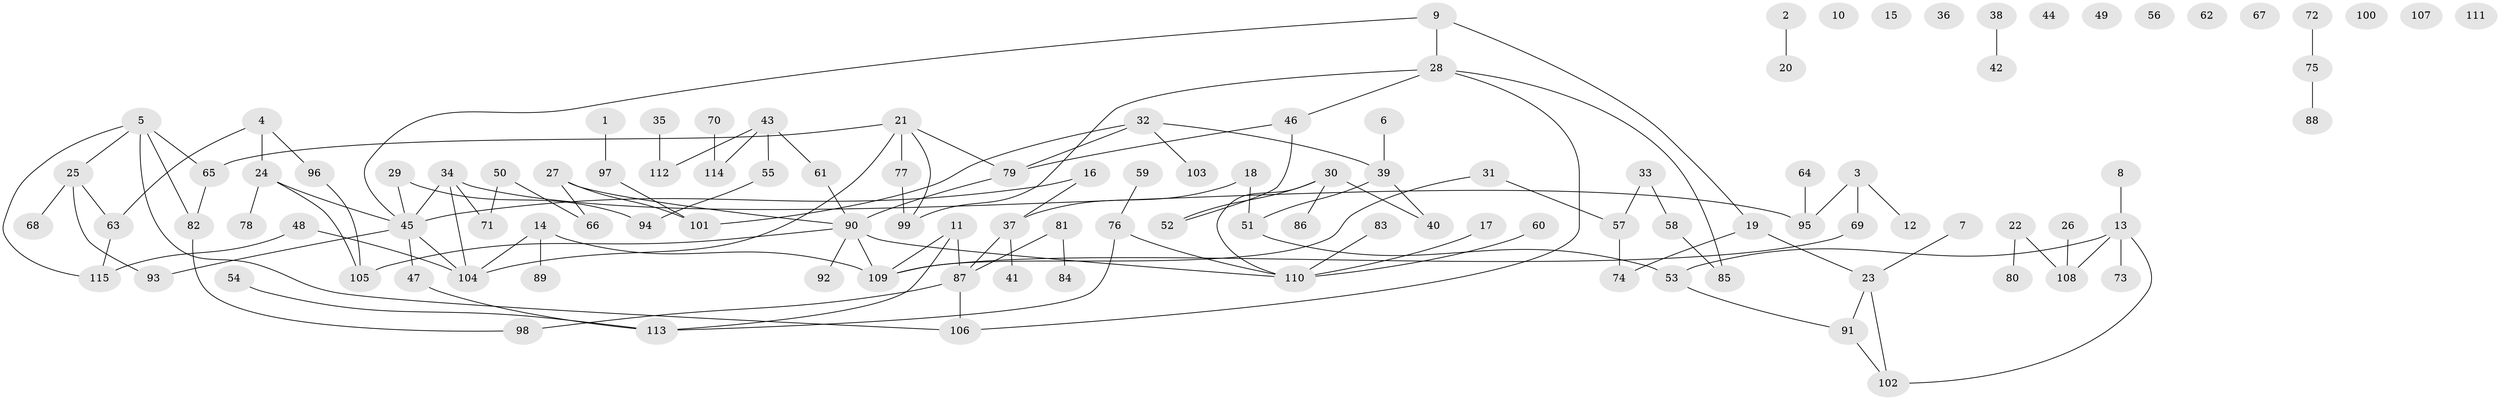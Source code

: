 // coarse degree distribution, {4: 0.10526315789473684, 8: 0.03508771929824561, 13: 0.017543859649122806, 3: 0.24561403508771928, 2: 0.3157894736842105, 5: 0.05263157894736842, 1: 0.21052631578947367, 6: 0.017543859649122806}
// Generated by graph-tools (version 1.1) at 2025/47/03/04/25 22:47:57]
// undirected, 115 vertices, 130 edges
graph export_dot {
  node [color=gray90,style=filled];
  1;
  2;
  3;
  4;
  5;
  6;
  7;
  8;
  9;
  10;
  11;
  12;
  13;
  14;
  15;
  16;
  17;
  18;
  19;
  20;
  21;
  22;
  23;
  24;
  25;
  26;
  27;
  28;
  29;
  30;
  31;
  32;
  33;
  34;
  35;
  36;
  37;
  38;
  39;
  40;
  41;
  42;
  43;
  44;
  45;
  46;
  47;
  48;
  49;
  50;
  51;
  52;
  53;
  54;
  55;
  56;
  57;
  58;
  59;
  60;
  61;
  62;
  63;
  64;
  65;
  66;
  67;
  68;
  69;
  70;
  71;
  72;
  73;
  74;
  75;
  76;
  77;
  78;
  79;
  80;
  81;
  82;
  83;
  84;
  85;
  86;
  87;
  88;
  89;
  90;
  91;
  92;
  93;
  94;
  95;
  96;
  97;
  98;
  99;
  100;
  101;
  102;
  103;
  104;
  105;
  106;
  107;
  108;
  109;
  110;
  111;
  112;
  113;
  114;
  115;
  1 -- 97;
  2 -- 20;
  3 -- 12;
  3 -- 69;
  3 -- 95;
  4 -- 24;
  4 -- 63;
  4 -- 96;
  5 -- 25;
  5 -- 65;
  5 -- 82;
  5 -- 106;
  5 -- 115;
  6 -- 39;
  7 -- 23;
  8 -- 13;
  9 -- 19;
  9 -- 28;
  9 -- 45;
  11 -- 87;
  11 -- 109;
  11 -- 113;
  13 -- 53;
  13 -- 73;
  13 -- 102;
  13 -- 108;
  14 -- 89;
  14 -- 104;
  14 -- 109;
  16 -- 37;
  16 -- 45;
  17 -- 110;
  18 -- 37;
  18 -- 51;
  19 -- 23;
  19 -- 74;
  21 -- 65;
  21 -- 77;
  21 -- 79;
  21 -- 99;
  21 -- 104;
  22 -- 80;
  22 -- 108;
  23 -- 91;
  23 -- 102;
  24 -- 45;
  24 -- 78;
  24 -- 105;
  25 -- 63;
  25 -- 68;
  25 -- 93;
  26 -- 108;
  27 -- 66;
  27 -- 90;
  27 -- 101;
  28 -- 46;
  28 -- 85;
  28 -- 99;
  28 -- 106;
  29 -- 45;
  29 -- 94;
  30 -- 40;
  30 -- 52;
  30 -- 86;
  30 -- 110;
  31 -- 57;
  31 -- 109;
  32 -- 39;
  32 -- 79;
  32 -- 101;
  32 -- 103;
  33 -- 57;
  33 -- 58;
  34 -- 45;
  34 -- 71;
  34 -- 95;
  34 -- 104;
  35 -- 112;
  37 -- 41;
  37 -- 87;
  38 -- 42;
  39 -- 40;
  39 -- 51;
  43 -- 55;
  43 -- 61;
  43 -- 112;
  43 -- 114;
  45 -- 47;
  45 -- 93;
  45 -- 104;
  46 -- 52;
  46 -- 79;
  47 -- 113;
  48 -- 104;
  48 -- 115;
  50 -- 66;
  50 -- 71;
  51 -- 53;
  53 -- 91;
  54 -- 113;
  55 -- 94;
  57 -- 74;
  58 -- 85;
  59 -- 76;
  60 -- 110;
  61 -- 90;
  63 -- 115;
  64 -- 95;
  65 -- 82;
  69 -- 109;
  70 -- 114;
  72 -- 75;
  75 -- 88;
  76 -- 110;
  76 -- 113;
  77 -- 99;
  79 -- 90;
  81 -- 84;
  81 -- 87;
  82 -- 98;
  83 -- 110;
  87 -- 98;
  87 -- 106;
  90 -- 92;
  90 -- 105;
  90 -- 109;
  90 -- 110;
  91 -- 102;
  96 -- 105;
  97 -- 101;
}
